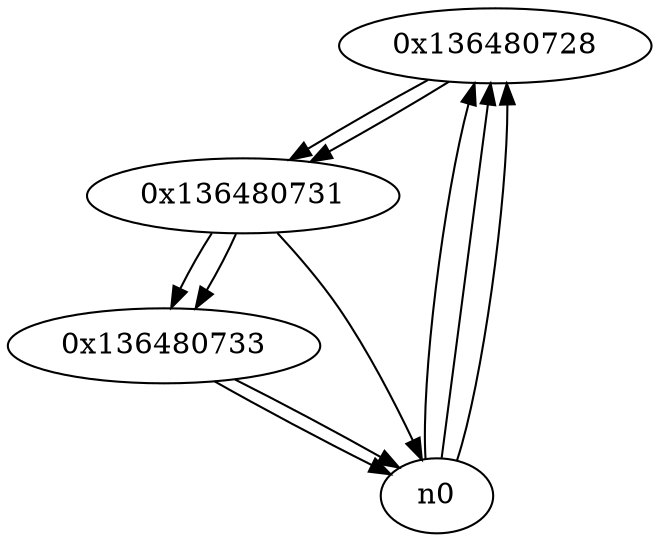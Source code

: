 digraph G{
/* nodes */
  n1 [label="0x136480728"]
  n2 [label="0x136480731"]
  n3 [label="0x136480733"]
/* edges */
n1 -> n2;
n0 -> n1;
n0 -> n1;
n0 -> n1;
n2 -> n3;
n2 -> n0;
n1 -> n2;
n3 -> n0;
n3 -> n0;
n2 -> n3;
}
